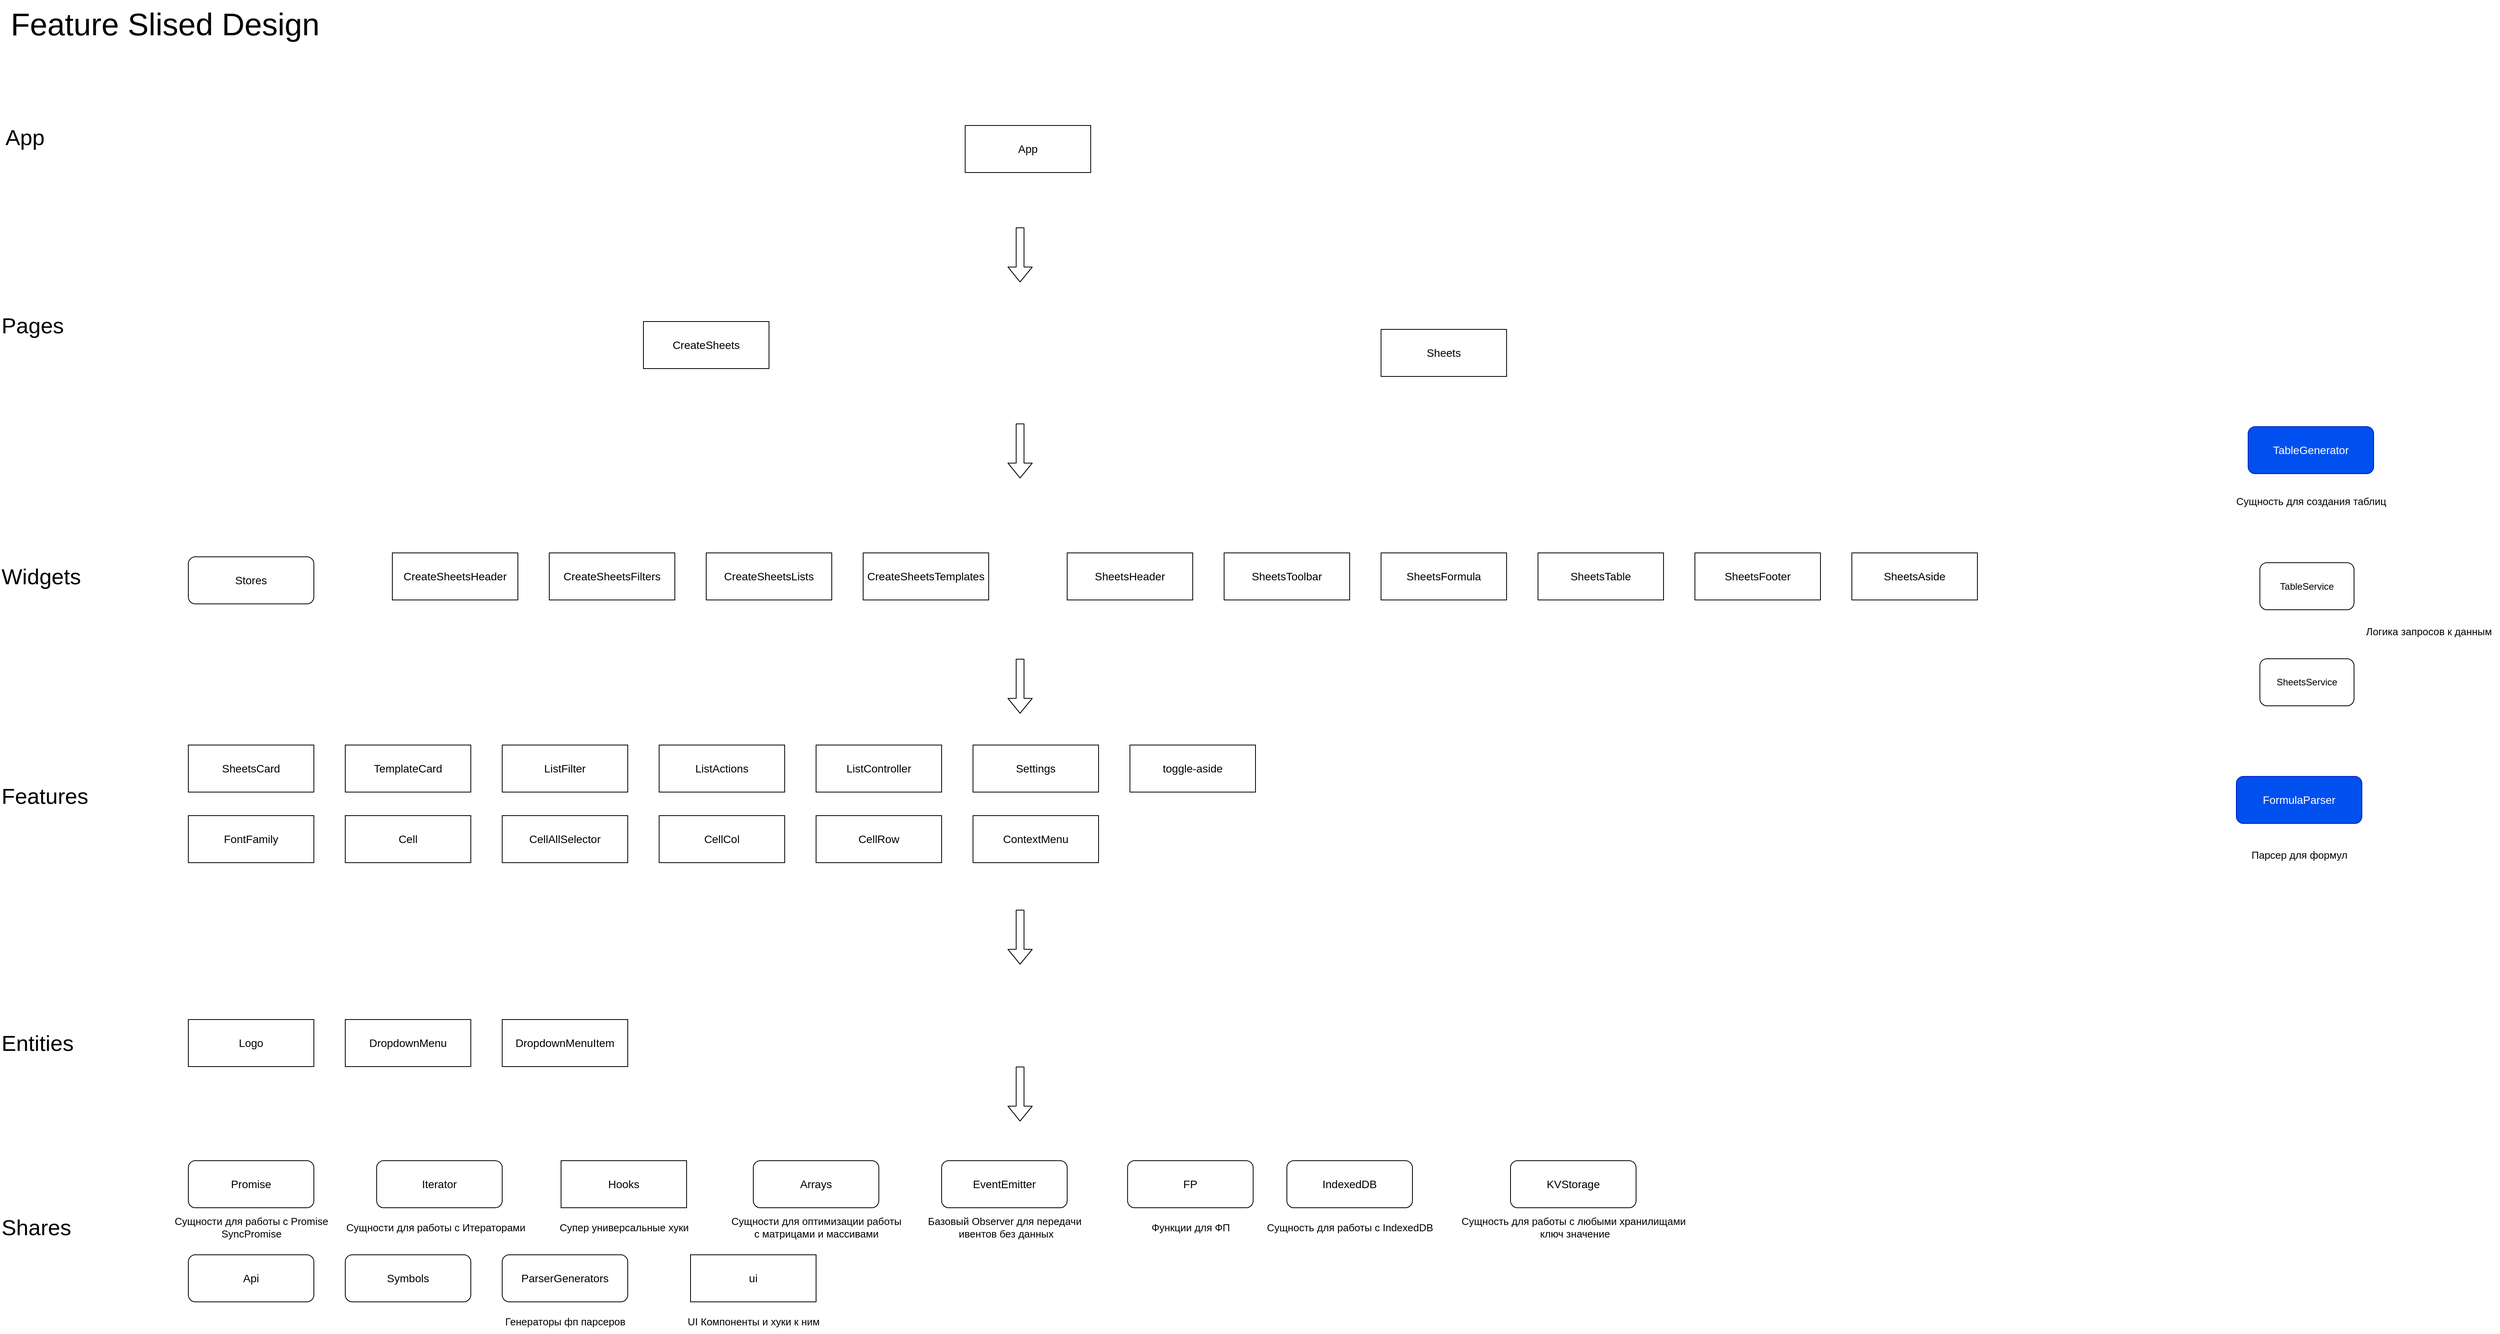 <mxfile>
    <diagram name="Страница 1" id="cOe1a5cerJCm0QMi9jSH">
        <mxGraphModel dx="3427" dy="1189" grid="1" gridSize="10" guides="1" tooltips="1" connect="1" arrows="1" fold="1" page="1" pageScale="1" pageWidth="827" pageHeight="1169" background="none" math="0" shadow="0">
            <root>
                <mxCell id="0"/>
                <mxCell id="1" parent="0"/>
                <mxCell id="3" value="App" style="rounded=0;whiteSpace=wrap;html=1;fontSize=14;" parent="1" vertex="1">
                    <mxGeometry x="430" y="200" width="160" height="60" as="geometry"/>
                </mxCell>
                <mxCell id="6" value="&lt;font style=&quot;font-size: 28px;&quot;&gt;App&lt;/font&gt;" style="text;html=1;align=left;verticalAlign=middle;resizable=0;points=[];autosize=1;strokeColor=none;fillColor=none;" parent="1" vertex="1">
                    <mxGeometry x="-795" y="190" width="70" height="50" as="geometry"/>
                </mxCell>
                <mxCell id="7" value="Sheets" style="rounded=0;whiteSpace=wrap;html=1;fontSize=14;" parent="1" vertex="1">
                    <mxGeometry x="960" y="460" width="160" height="60" as="geometry"/>
                </mxCell>
                <mxCell id="11" value="&lt;font style=&quot;font-size: 40px;&quot;&gt;Feature Slised Design&lt;/font&gt;" style="text;html=1;align=center;verticalAlign=middle;resizable=0;points=[];autosize=1;strokeColor=none;fillColor=none;" parent="1" vertex="1">
                    <mxGeometry x="-800" y="40" width="420" height="60" as="geometry"/>
                </mxCell>
                <mxCell id="12" value="&lt;font style=&quot;font-size: 28px;&quot;&gt;Pages&lt;/font&gt;" style="text;html=1;align=left;verticalAlign=middle;resizable=0;points=[];autosize=1;strokeColor=none;fillColor=none;" parent="1" vertex="1">
                    <mxGeometry x="-800" y="430" width="100" height="50" as="geometry"/>
                </mxCell>
                <mxCell id="13" value="&lt;font style=&quot;font-size: 28px;&quot;&gt;Widgets&lt;/font&gt;" style="text;html=1;align=left;verticalAlign=middle;resizable=0;points=[];autosize=1;strokeColor=none;fillColor=none;" parent="1" vertex="1">
                    <mxGeometry x="-800" y="750" width="120" height="50" as="geometry"/>
                </mxCell>
                <mxCell id="14" value="&lt;font style=&quot;font-size: 28px;&quot;&gt;Shares&lt;/font&gt;" style="text;html=1;align=left;verticalAlign=middle;resizable=0;points=[];autosize=1;strokeColor=none;fillColor=none;" parent="1" vertex="1">
                    <mxGeometry x="-800" y="1580" width="110" height="50" as="geometry"/>
                </mxCell>
                <mxCell id="15" value="&lt;font style=&quot;font-size: 28px;&quot;&gt;Entities&lt;/font&gt;" style="text;html=1;align=left;verticalAlign=middle;resizable=0;points=[];autosize=1;strokeColor=none;fillColor=none;" parent="1" vertex="1">
                    <mxGeometry x="-800" y="1345" width="120" height="50" as="geometry"/>
                </mxCell>
                <mxCell id="16" value="&lt;font style=&quot;font-size: 28px;&quot;&gt;Features&lt;/font&gt;" style="text;html=1;align=left;verticalAlign=middle;resizable=0;points=[];autosize=1;strokeColor=none;fillColor=none;" parent="1" vertex="1">
                    <mxGeometry x="-800" y="1030" width="130" height="50" as="geometry"/>
                </mxCell>
                <mxCell id="17" value="CreateSheets" style="rounded=0;whiteSpace=wrap;html=1;fontSize=14;" parent="1" vertex="1">
                    <mxGeometry x="20" y="450" width="160" height="60" as="geometry"/>
                </mxCell>
                <mxCell id="20" value="SheetsHeader" style="rounded=0;whiteSpace=wrap;html=1;fontSize=14;" parent="1" vertex="1">
                    <mxGeometry x="560" y="745" width="160" height="60" as="geometry"/>
                </mxCell>
                <mxCell id="22" value="SheetsToolbar" style="rounded=0;whiteSpace=wrap;html=1;fontSize=14;" parent="1" vertex="1">
                    <mxGeometry x="760" y="745" width="160" height="60" as="geometry"/>
                </mxCell>
                <mxCell id="23" value="SheetsTable" style="rounded=0;whiteSpace=wrap;html=1;fontSize=14;" parent="1" vertex="1">
                    <mxGeometry x="1160" y="745" width="160" height="60" as="geometry"/>
                </mxCell>
                <mxCell id="24" value="SheetsFooter" style="rounded=0;whiteSpace=wrap;html=1;fontSize=14;" parent="1" vertex="1">
                    <mxGeometry x="1360" y="745" width="160" height="60" as="geometry"/>
                </mxCell>
                <mxCell id="29" value="Promise" style="rounded=1;whiteSpace=wrap;html=1;fontSize=14;glass=0;shadow=0;" parent="1" vertex="1">
                    <mxGeometry x="-560" y="1520" width="160" height="60" as="geometry"/>
                </mxCell>
                <mxCell id="30" value="Iterator" style="rounded=1;whiteSpace=wrap;html=1;fontSize=14;glass=0;shadow=0;" parent="1" vertex="1">
                    <mxGeometry x="-320" y="1520" width="160" height="60" as="geometry"/>
                </mxCell>
                <mxCell id="31" value="Hooks" style="rounded=0;whiteSpace=wrap;html=1;fontSize=14;glass=0;shadow=0;" parent="1" vertex="1">
                    <mxGeometry x="-85" y="1520" width="160" height="60" as="geometry"/>
                </mxCell>
                <mxCell id="32" value="Api" style="rounded=1;whiteSpace=wrap;html=1;fontSize=14;glass=0;shadow=0;" parent="1" vertex="1">
                    <mxGeometry x="-560" y="1640" width="160" height="60" as="geometry"/>
                </mxCell>
                <mxCell id="35" value="Сущности для работы с Promise&lt;br style=&quot;font-size: 13px;&quot;&gt;SyncPromise" style="text;html=1;align=center;verticalAlign=middle;resizable=0;points=[];autosize=1;strokeColor=none;fillColor=none;fontSize=13;" parent="1" vertex="1">
                    <mxGeometry x="-590" y="1585" width="220" height="40" as="geometry"/>
                </mxCell>
                <mxCell id="36" value="Сущности для работы с Итераторами" style="text;html=1;align=center;verticalAlign=middle;resizable=0;points=[];autosize=1;strokeColor=none;fillColor=none;fontSize=13;" parent="1" vertex="1">
                    <mxGeometry x="-370" y="1590" width="250" height="30" as="geometry"/>
                </mxCell>
                <mxCell id="37" value="Супер универсальные хуки" style="text;html=1;align=center;verticalAlign=middle;resizable=0;points=[];autosize=1;strokeColor=none;fillColor=none;fontSize=13;" parent="1" vertex="1">
                    <mxGeometry x="-100" y="1590" width="190" height="30" as="geometry"/>
                </mxCell>
                <mxCell id="38" value="Arrays" style="rounded=1;whiteSpace=wrap;html=1;fontSize=14;glass=0;shadow=0;" parent="1" vertex="1">
                    <mxGeometry x="160" y="1520" width="160" height="60" as="geometry"/>
                </mxCell>
                <mxCell id="39" value="Сущности для оптимизации работы&lt;br&gt;с матрицами и массивами" style="text;html=1;align=center;verticalAlign=middle;resizable=0;points=[];autosize=1;strokeColor=none;fillColor=none;fontSize=13;" parent="1" vertex="1">
                    <mxGeometry x="120" y="1585" width="240" height="40" as="geometry"/>
                </mxCell>
                <mxCell id="40" value="EventEmitter" style="rounded=1;whiteSpace=wrap;html=1;fontSize=14;glass=0;shadow=0;" parent="1" vertex="1">
                    <mxGeometry x="400" y="1520" width="160" height="60" as="geometry"/>
                </mxCell>
                <mxCell id="41" value="Базовый Observer для передачи&lt;br&gt;&amp;nbsp;ивентов без данных" style="text;html=1;align=center;verticalAlign=middle;resizable=0;points=[];autosize=1;strokeColor=none;fillColor=none;fontSize=13;" parent="1" vertex="1">
                    <mxGeometry x="370" y="1585" width="220" height="40" as="geometry"/>
                </mxCell>
                <mxCell id="42" value="FP" style="rounded=1;whiteSpace=wrap;html=1;fontSize=14;glass=0;shadow=0;" parent="1" vertex="1">
                    <mxGeometry x="637" y="1520" width="160" height="60" as="geometry"/>
                </mxCell>
                <mxCell id="43" value="Функции для ФП" style="text;html=1;align=center;verticalAlign=middle;resizable=0;points=[];autosize=1;strokeColor=none;fillColor=none;fontSize=13;" parent="1" vertex="1">
                    <mxGeometry x="657" y="1590" width="120" height="30" as="geometry"/>
                </mxCell>
                <mxCell id="44" value="IndexedDB" style="rounded=1;whiteSpace=wrap;html=1;fontSize=14;glass=0;shadow=0;" parent="1" vertex="1">
                    <mxGeometry x="840" y="1520" width="160" height="60" as="geometry"/>
                </mxCell>
                <mxCell id="45" value="Сущность для работы с IndexedDB" style="text;html=1;align=center;verticalAlign=middle;resizable=0;points=[];autosize=1;strokeColor=none;fillColor=none;fontSize=13;" parent="1" vertex="1">
                    <mxGeometry x="800" y="1590" width="240" height="30" as="geometry"/>
                </mxCell>
                <mxCell id="46" value="KVStorage" style="rounded=1;whiteSpace=wrap;html=1;fontSize=14;glass=0;shadow=0;" parent="1" vertex="1">
                    <mxGeometry x="1125" y="1520" width="160" height="60" as="geometry"/>
                </mxCell>
                <mxCell id="47" value="Сущность для работы с любыми хранилищами&lt;br&gt;&amp;nbsp;ключ значение" style="text;html=1;align=center;verticalAlign=middle;resizable=0;points=[];autosize=1;strokeColor=none;fillColor=none;fontSize=13;" parent="1" vertex="1">
                    <mxGeometry x="1050" y="1585" width="310" height="40" as="geometry"/>
                </mxCell>
                <mxCell id="48" value="Symbols" style="rounded=1;whiteSpace=wrap;html=1;fontSize=14;glass=0;shadow=0;" parent="1" vertex="1">
                    <mxGeometry x="-360" y="1640" width="160" height="60" as="geometry"/>
                </mxCell>
                <mxCell id="49" value="ParserGenerators" style="rounded=1;whiteSpace=wrap;html=1;fontSize=14;glass=0;shadow=0;" parent="1" vertex="1">
                    <mxGeometry x="-160" y="1640" width="160" height="60" as="geometry"/>
                </mxCell>
                <mxCell id="50" value="Генераторы фп парсеров" style="text;html=1;align=center;verticalAlign=middle;resizable=0;points=[];autosize=1;strokeColor=none;fillColor=none;fontSize=13;" parent="1" vertex="1">
                    <mxGeometry x="-170" y="1710" width="180" height="30" as="geometry"/>
                </mxCell>
                <mxCell id="51" value="FormulaParser" style="rounded=1;whiteSpace=wrap;html=1;fontSize=14;glass=0;shadow=0;fillColor=#0050ef;fontColor=#ffffff;strokeColor=#001DBC;" parent="1" vertex="1">
                    <mxGeometry x="2050" y="1030" width="160" height="60" as="geometry"/>
                </mxCell>
                <mxCell id="53" value="Парсер для формул" style="text;html=1;align=center;verticalAlign=middle;resizable=0;points=[];autosize=1;strokeColor=none;fillColor=none;fontSize=13;" parent="1" vertex="1">
                    <mxGeometry x="2055" y="1115" width="150" height="30" as="geometry"/>
                </mxCell>
                <mxCell id="56" value="ui" style="rounded=0;whiteSpace=wrap;html=1;fontSize=14;glass=0;shadow=0;" parent="1" vertex="1">
                    <mxGeometry x="80" y="1640" width="160" height="60" as="geometry"/>
                </mxCell>
                <mxCell id="57" value="UI Компоненты и хуки к ним" style="text;html=1;align=center;verticalAlign=middle;resizable=0;points=[];autosize=1;strokeColor=none;fillColor=none;fontSize=13;" parent="1" vertex="1">
                    <mxGeometry x="65" y="1710" width="190" height="30" as="geometry"/>
                </mxCell>
                <mxCell id="59" value="Сущность для создания таблиц" style="text;html=1;align=center;verticalAlign=middle;resizable=0;points=[];autosize=1;strokeColor=none;fillColor=none;fontSize=13;" parent="1" vertex="1">
                    <mxGeometry x="2040" y="664" width="210" height="30" as="geometry"/>
                </mxCell>
                <mxCell id="60" value="TableGenerator" style="rounded=1;whiteSpace=wrap;html=1;fontSize=14;glass=0;shadow=0;fillColor=#0050ef;fontColor=#ffffff;strokeColor=#001DBC;" parent="1" vertex="1">
                    <mxGeometry x="2065" y="584" width="160" height="60" as="geometry"/>
                </mxCell>
                <mxCell id="62" value="Logo" style="rounded=0;whiteSpace=wrap;html=1;fontSize=14;glass=0;shadow=0;" parent="1" vertex="1">
                    <mxGeometry x="-560" y="1340" width="160" height="60" as="geometry"/>
                </mxCell>
                <mxCell id="63" value="SheetsCard" style="rounded=0;whiteSpace=wrap;html=1;fontSize=14;glass=0;shadow=0;" parent="1" vertex="1">
                    <mxGeometry x="-560" y="990" width="160" height="60" as="geometry"/>
                </mxCell>
                <mxCell id="64" value="TemplateCard" style="rounded=0;whiteSpace=wrap;html=1;fontSize=14;glass=0;shadow=0;" parent="1" vertex="1">
                    <mxGeometry x="-360" y="990" width="160" height="60" as="geometry"/>
                </mxCell>
                <mxCell id="65" value="ListFilter" style="rounded=0;whiteSpace=wrap;html=1;fontSize=14;glass=0;shadow=0;" parent="1" vertex="1">
                    <mxGeometry x="-160" y="990" width="160" height="60" as="geometry"/>
                </mxCell>
                <mxCell id="66" value="DropdownMenu" style="rounded=0;whiteSpace=wrap;html=1;fontSize=14;glass=0;shadow=0;" parent="1" vertex="1">
                    <mxGeometry x="-360" y="1340" width="160" height="60" as="geometry"/>
                </mxCell>
                <mxCell id="67" value="DropdownMenuItem" style="rounded=0;whiteSpace=wrap;html=1;fontSize=14;glass=0;shadow=0;" parent="1" vertex="1">
                    <mxGeometry x="-160" y="1340" width="160" height="60" as="geometry"/>
                </mxCell>
                <mxCell id="68" value="ListActions" style="rounded=0;whiteSpace=wrap;html=1;fontSize=14;glass=0;shadow=0;" parent="1" vertex="1">
                    <mxGeometry x="40" y="990" width="160" height="60" as="geometry"/>
                </mxCell>
                <mxCell id="69" value="ListController" style="rounded=0;whiteSpace=wrap;html=1;fontSize=14;glass=0;shadow=0;" parent="1" vertex="1">
                    <mxGeometry x="240" y="990" width="160" height="60" as="geometry"/>
                </mxCell>
                <mxCell id="70" value="Settings" style="rounded=0;whiteSpace=wrap;html=1;fontSize=14;glass=0;shadow=0;" parent="1" vertex="1">
                    <mxGeometry x="440" y="990" width="160" height="60" as="geometry"/>
                </mxCell>
                <mxCell id="71" value="toggle-aside" style="rounded=0;whiteSpace=wrap;html=1;fontSize=14;glass=0;shadow=0;" parent="1" vertex="1">
                    <mxGeometry x="640" y="990" width="160" height="60" as="geometry"/>
                </mxCell>
                <mxCell id="72" value="FontFamily" style="rounded=0;whiteSpace=wrap;html=1;fontSize=14;glass=0;shadow=0;" parent="1" vertex="1">
                    <mxGeometry x="-560" y="1080" width="160" height="60" as="geometry"/>
                </mxCell>
                <mxCell id="73" value="" style="shape=flexArrow;endArrow=classic;html=1;fontSize=13;" parent="1" edge="1">
                    <mxGeometry width="50" height="50" relative="1" as="geometry">
                        <mxPoint x="500" y="880" as="sourcePoint"/>
                        <mxPoint x="500" y="950" as="targetPoint"/>
                    </mxGeometry>
                </mxCell>
                <mxCell id="74" value="Cell" style="rounded=0;whiteSpace=wrap;html=1;fontSize=14;glass=0;shadow=0;" parent="1" vertex="1">
                    <mxGeometry x="-360" y="1080" width="160" height="60" as="geometry"/>
                </mxCell>
                <mxCell id="75" value="CellAllSelector" style="rounded=0;whiteSpace=wrap;html=1;fontSize=14;glass=0;shadow=0;" parent="1" vertex="1">
                    <mxGeometry x="-160" y="1080" width="160" height="60" as="geometry"/>
                </mxCell>
                <mxCell id="76" value="CellCol" style="rounded=0;whiteSpace=wrap;html=1;fontSize=14;glass=0;shadow=0;" parent="1" vertex="1">
                    <mxGeometry x="40" y="1080" width="160" height="60" as="geometry"/>
                </mxCell>
                <mxCell id="77" value="CellRow" style="rounded=0;whiteSpace=wrap;html=1;fontSize=14;glass=0;shadow=0;" parent="1" vertex="1">
                    <mxGeometry x="240" y="1080" width="160" height="60" as="geometry"/>
                </mxCell>
                <mxCell id="78" value="ContextMenu" style="rounded=0;whiteSpace=wrap;html=1;fontSize=14;glass=0;shadow=0;" parent="1" vertex="1">
                    <mxGeometry x="440" y="1080" width="160" height="60" as="geometry"/>
                </mxCell>
                <mxCell id="79" value="Stores" style="rounded=1;whiteSpace=wrap;html=1;fontSize=14;glass=0;shadow=0;" parent="1" vertex="1">
                    <mxGeometry x="-560" y="750" width="160" height="60" as="geometry"/>
                </mxCell>
                <mxCell id="81" value="SheetsFormula" style="rounded=0;whiteSpace=wrap;html=1;fontSize=14;" parent="1" vertex="1">
                    <mxGeometry x="960" y="745" width="160" height="60" as="geometry"/>
                </mxCell>
                <mxCell id="82" value="SheetsAside" style="rounded=0;whiteSpace=wrap;html=1;fontSize=14;" parent="1" vertex="1">
                    <mxGeometry x="1560" y="745" width="160" height="60" as="geometry"/>
                </mxCell>
                <mxCell id="85" value="CreateSheetsHeader" style="rounded=0;whiteSpace=wrap;html=1;fontSize=14;" parent="1" vertex="1">
                    <mxGeometry x="-300" y="745" width="160" height="60" as="geometry"/>
                </mxCell>
                <mxCell id="86" value="" style="shape=flexArrow;endArrow=classic;html=1;fontSize=13;" parent="1" edge="1">
                    <mxGeometry width="50" height="50" relative="1" as="geometry">
                        <mxPoint x="500.0" y="1200" as="sourcePoint"/>
                        <mxPoint x="500.0" y="1270" as="targetPoint"/>
                    </mxGeometry>
                </mxCell>
                <mxCell id="88" value="" style="shape=flexArrow;endArrow=classic;html=1;fontSize=13;" parent="1" edge="1">
                    <mxGeometry width="50" height="50" relative="1" as="geometry">
                        <mxPoint x="500.0" y="1400" as="sourcePoint"/>
                        <mxPoint x="500.0" y="1470" as="targetPoint"/>
                    </mxGeometry>
                </mxCell>
                <mxCell id="89" value="CreateSheetsFilters" style="rounded=0;whiteSpace=wrap;html=1;fontSize=14;" parent="1" vertex="1">
                    <mxGeometry x="-100" y="745" width="160" height="60" as="geometry"/>
                </mxCell>
                <mxCell id="90" value="CreateSheetsLists" style="rounded=0;whiteSpace=wrap;html=1;fontSize=14;" parent="1" vertex="1">
                    <mxGeometry x="100" y="745" width="160" height="60" as="geometry"/>
                </mxCell>
                <mxCell id="91" value="CreateSheetsTemplates" style="rounded=0;whiteSpace=wrap;html=1;fontSize=14;" parent="1" vertex="1">
                    <mxGeometry x="300" y="745" width="160" height="60" as="geometry"/>
                </mxCell>
                <mxCell id="97" value="" style="shape=flexArrow;endArrow=classic;html=1;fontSize=13;" parent="1" edge="1">
                    <mxGeometry width="50" height="50" relative="1" as="geometry">
                        <mxPoint x="500" y="580" as="sourcePoint"/>
                        <mxPoint x="500" y="650" as="targetPoint"/>
                    </mxGeometry>
                </mxCell>
                <mxCell id="98" value="" style="shape=flexArrow;endArrow=classic;html=1;fontSize=13;" parent="1" edge="1">
                    <mxGeometry width="50" height="50" relative="1" as="geometry">
                        <mxPoint x="500" y="330" as="sourcePoint"/>
                        <mxPoint x="500" y="400" as="targetPoint"/>
                    </mxGeometry>
                </mxCell>
                <mxCell id="100" value="TableService" style="rounded=1;whiteSpace=wrap;html=1;" vertex="1" parent="1">
                    <mxGeometry x="2080" y="757.5" width="120" height="60" as="geometry"/>
                </mxCell>
                <mxCell id="101" value="SheetsService" style="rounded=1;whiteSpace=wrap;html=1;" vertex="1" parent="1">
                    <mxGeometry x="2080" y="880" width="120" height="60" as="geometry"/>
                </mxCell>
                <mxCell id="102" value="Логика запросов к данным" style="text;html=1;align=center;verticalAlign=middle;resizable=0;points=[];autosize=1;strokeColor=none;fillColor=none;fontSize=13;" vertex="1" parent="1">
                    <mxGeometry x="2205" y="830" width="180" height="30" as="geometry"/>
                </mxCell>
            </root>
        </mxGraphModel>
    </diagram>
</mxfile>